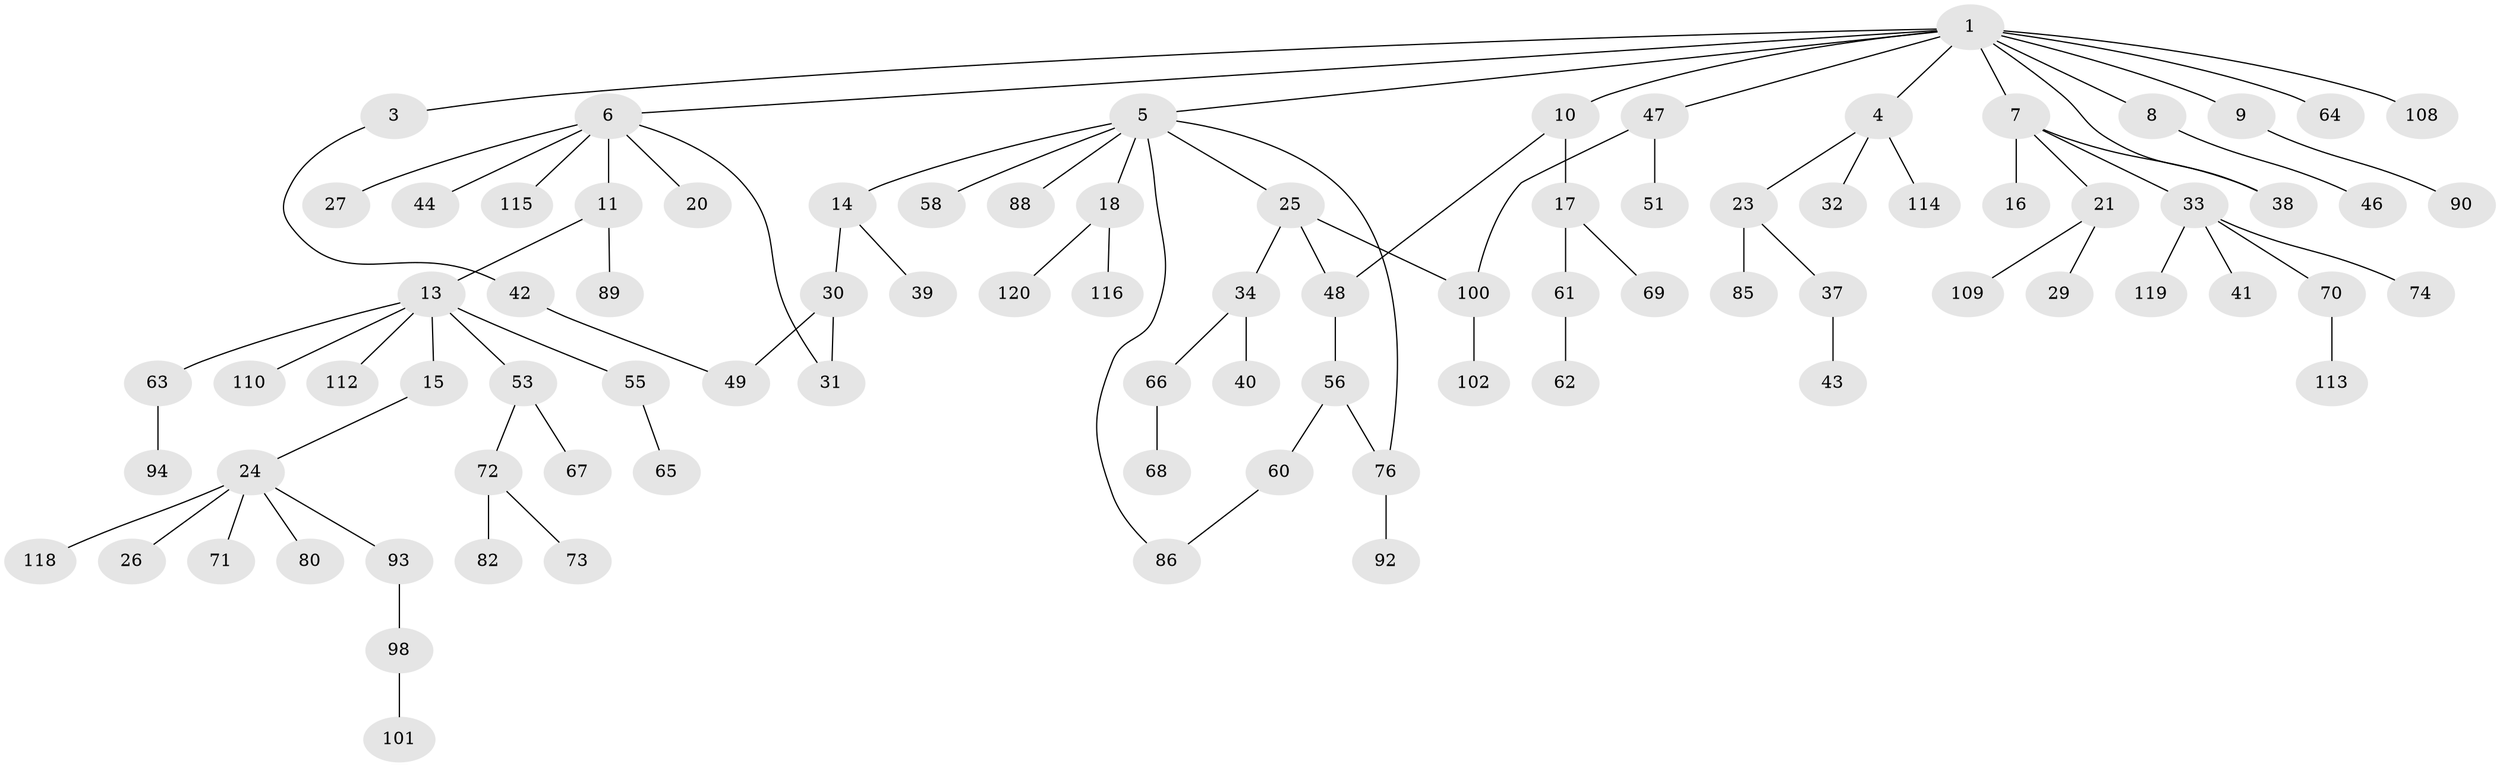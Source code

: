 // Generated by graph-tools (version 1.1) at 2025/51/02/27/25 19:51:39]
// undirected, 87 vertices, 93 edges
graph export_dot {
graph [start="1"]
  node [color=gray90,style=filled];
  1 [super="+2"];
  3;
  4 [super="+22"];
  5 [super="+36"];
  6 [super="+78"];
  7 [super="+12"];
  8;
  9;
  10;
  11 [super="+83"];
  13 [super="+54"];
  14 [super="+35"];
  15 [super="+28"];
  16;
  17 [super="+19"];
  18 [super="+45"];
  20;
  21;
  23 [super="+87"];
  24 [super="+104"];
  25;
  26;
  27;
  29;
  30 [super="+95"];
  31;
  32;
  33 [super="+57"];
  34 [super="+50"];
  37;
  38;
  39;
  40 [super="+84"];
  41;
  42 [super="+52"];
  43;
  44;
  46 [super="+59"];
  47;
  48 [super="+77"];
  49;
  51 [super="+81"];
  53;
  55;
  56;
  58;
  60 [super="+91"];
  61 [super="+117"];
  62 [super="+103"];
  63 [super="+75"];
  64;
  65;
  66;
  67 [super="+111"];
  68;
  69 [super="+79"];
  70 [super="+106"];
  71;
  72 [super="+107"];
  73;
  74;
  76 [super="+99"];
  80;
  82;
  85;
  86 [super="+96"];
  88 [super="+97"];
  89;
  90;
  92;
  93;
  94;
  98;
  100 [super="+105"];
  101;
  102;
  108;
  109;
  110;
  112;
  113;
  114;
  115;
  116;
  118;
  119;
  120;
  1 -- 3;
  1 -- 6;
  1 -- 10;
  1 -- 38;
  1 -- 108;
  1 -- 64;
  1 -- 4;
  1 -- 5;
  1 -- 7;
  1 -- 8;
  1 -- 9;
  1 -- 47;
  3 -- 42;
  4 -- 23;
  4 -- 32;
  4 -- 114;
  5 -- 14;
  5 -- 18;
  5 -- 25;
  5 -- 58;
  5 -- 76;
  5 -- 86;
  5 -- 88;
  6 -- 11;
  6 -- 20;
  6 -- 27;
  6 -- 31;
  6 -- 44;
  6 -- 115;
  7 -- 21;
  7 -- 33;
  7 -- 38;
  7 -- 16;
  8 -- 46;
  9 -- 90;
  10 -- 17;
  10 -- 48;
  11 -- 13;
  11 -- 89;
  13 -- 15;
  13 -- 53;
  13 -- 55;
  13 -- 63;
  13 -- 112;
  13 -- 110;
  14 -- 30;
  14 -- 39;
  15 -- 24;
  17 -- 61;
  17 -- 69;
  18 -- 116;
  18 -- 120;
  21 -- 29;
  21 -- 109;
  23 -- 37;
  23 -- 85;
  24 -- 26;
  24 -- 71;
  24 -- 80;
  24 -- 93;
  24 -- 118;
  25 -- 34;
  25 -- 48;
  25 -- 100;
  30 -- 49;
  30 -- 31;
  33 -- 41;
  33 -- 70;
  33 -- 74;
  33 -- 119;
  34 -- 40;
  34 -- 66;
  37 -- 43;
  42 -- 49;
  47 -- 51;
  47 -- 100;
  48 -- 56;
  53 -- 67;
  53 -- 72;
  55 -- 65;
  56 -- 60;
  56 -- 76;
  60 -- 86;
  61 -- 62;
  63 -- 94;
  66 -- 68;
  70 -- 113;
  72 -- 73;
  72 -- 82;
  76 -- 92;
  93 -- 98;
  98 -- 101;
  100 -- 102;
}
